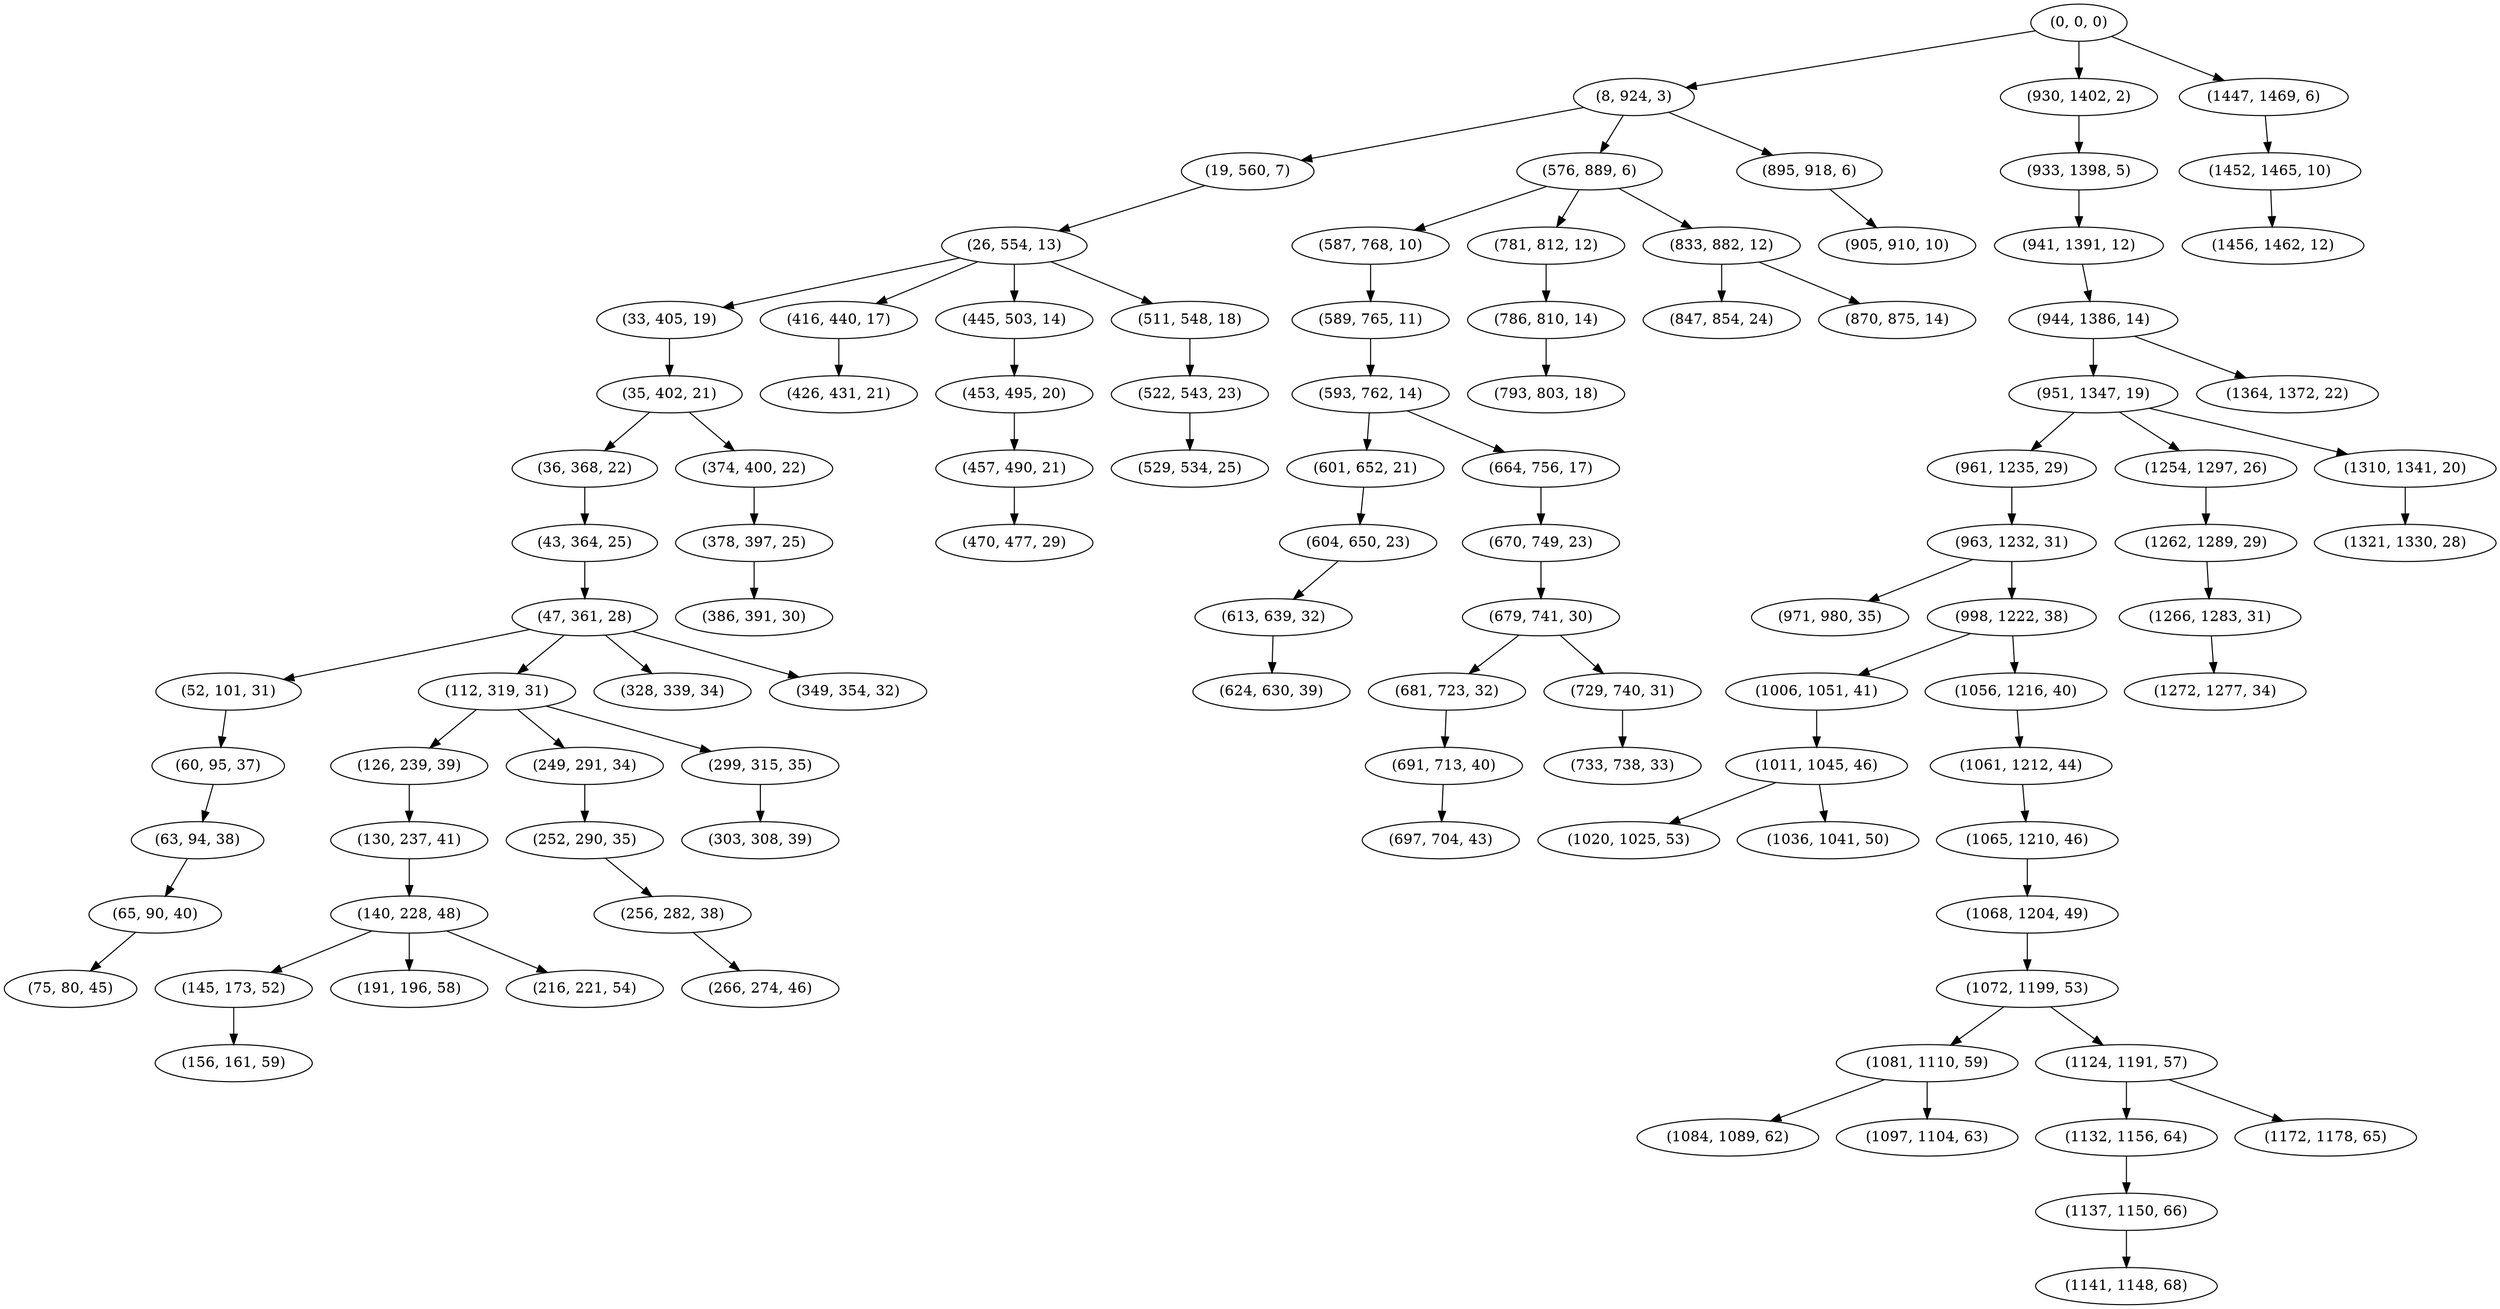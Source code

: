 digraph tree {
    "(0, 0, 0)";
    "(8, 924, 3)";
    "(19, 560, 7)";
    "(26, 554, 13)";
    "(33, 405, 19)";
    "(35, 402, 21)";
    "(36, 368, 22)";
    "(43, 364, 25)";
    "(47, 361, 28)";
    "(52, 101, 31)";
    "(60, 95, 37)";
    "(63, 94, 38)";
    "(65, 90, 40)";
    "(75, 80, 45)";
    "(112, 319, 31)";
    "(126, 239, 39)";
    "(130, 237, 41)";
    "(140, 228, 48)";
    "(145, 173, 52)";
    "(156, 161, 59)";
    "(191, 196, 58)";
    "(216, 221, 54)";
    "(249, 291, 34)";
    "(252, 290, 35)";
    "(256, 282, 38)";
    "(266, 274, 46)";
    "(299, 315, 35)";
    "(303, 308, 39)";
    "(328, 339, 34)";
    "(349, 354, 32)";
    "(374, 400, 22)";
    "(378, 397, 25)";
    "(386, 391, 30)";
    "(416, 440, 17)";
    "(426, 431, 21)";
    "(445, 503, 14)";
    "(453, 495, 20)";
    "(457, 490, 21)";
    "(470, 477, 29)";
    "(511, 548, 18)";
    "(522, 543, 23)";
    "(529, 534, 25)";
    "(576, 889, 6)";
    "(587, 768, 10)";
    "(589, 765, 11)";
    "(593, 762, 14)";
    "(601, 652, 21)";
    "(604, 650, 23)";
    "(613, 639, 32)";
    "(624, 630, 39)";
    "(664, 756, 17)";
    "(670, 749, 23)";
    "(679, 741, 30)";
    "(681, 723, 32)";
    "(691, 713, 40)";
    "(697, 704, 43)";
    "(729, 740, 31)";
    "(733, 738, 33)";
    "(781, 812, 12)";
    "(786, 810, 14)";
    "(793, 803, 18)";
    "(833, 882, 12)";
    "(847, 854, 24)";
    "(870, 875, 14)";
    "(895, 918, 6)";
    "(905, 910, 10)";
    "(930, 1402, 2)";
    "(933, 1398, 5)";
    "(941, 1391, 12)";
    "(944, 1386, 14)";
    "(951, 1347, 19)";
    "(961, 1235, 29)";
    "(963, 1232, 31)";
    "(971, 980, 35)";
    "(998, 1222, 38)";
    "(1006, 1051, 41)";
    "(1011, 1045, 46)";
    "(1020, 1025, 53)";
    "(1036, 1041, 50)";
    "(1056, 1216, 40)";
    "(1061, 1212, 44)";
    "(1065, 1210, 46)";
    "(1068, 1204, 49)";
    "(1072, 1199, 53)";
    "(1081, 1110, 59)";
    "(1084, 1089, 62)";
    "(1097, 1104, 63)";
    "(1124, 1191, 57)";
    "(1132, 1156, 64)";
    "(1137, 1150, 66)";
    "(1141, 1148, 68)";
    "(1172, 1178, 65)";
    "(1254, 1297, 26)";
    "(1262, 1289, 29)";
    "(1266, 1283, 31)";
    "(1272, 1277, 34)";
    "(1310, 1341, 20)";
    "(1321, 1330, 28)";
    "(1364, 1372, 22)";
    "(1447, 1469, 6)";
    "(1452, 1465, 10)";
    "(1456, 1462, 12)";
    "(0, 0, 0)" -> "(8, 924, 3)";
    "(0, 0, 0)" -> "(930, 1402, 2)";
    "(0, 0, 0)" -> "(1447, 1469, 6)";
    "(8, 924, 3)" -> "(19, 560, 7)";
    "(8, 924, 3)" -> "(576, 889, 6)";
    "(8, 924, 3)" -> "(895, 918, 6)";
    "(19, 560, 7)" -> "(26, 554, 13)";
    "(26, 554, 13)" -> "(33, 405, 19)";
    "(26, 554, 13)" -> "(416, 440, 17)";
    "(26, 554, 13)" -> "(445, 503, 14)";
    "(26, 554, 13)" -> "(511, 548, 18)";
    "(33, 405, 19)" -> "(35, 402, 21)";
    "(35, 402, 21)" -> "(36, 368, 22)";
    "(35, 402, 21)" -> "(374, 400, 22)";
    "(36, 368, 22)" -> "(43, 364, 25)";
    "(43, 364, 25)" -> "(47, 361, 28)";
    "(47, 361, 28)" -> "(52, 101, 31)";
    "(47, 361, 28)" -> "(112, 319, 31)";
    "(47, 361, 28)" -> "(328, 339, 34)";
    "(47, 361, 28)" -> "(349, 354, 32)";
    "(52, 101, 31)" -> "(60, 95, 37)";
    "(60, 95, 37)" -> "(63, 94, 38)";
    "(63, 94, 38)" -> "(65, 90, 40)";
    "(65, 90, 40)" -> "(75, 80, 45)";
    "(112, 319, 31)" -> "(126, 239, 39)";
    "(112, 319, 31)" -> "(249, 291, 34)";
    "(112, 319, 31)" -> "(299, 315, 35)";
    "(126, 239, 39)" -> "(130, 237, 41)";
    "(130, 237, 41)" -> "(140, 228, 48)";
    "(140, 228, 48)" -> "(145, 173, 52)";
    "(140, 228, 48)" -> "(191, 196, 58)";
    "(140, 228, 48)" -> "(216, 221, 54)";
    "(145, 173, 52)" -> "(156, 161, 59)";
    "(249, 291, 34)" -> "(252, 290, 35)";
    "(252, 290, 35)" -> "(256, 282, 38)";
    "(256, 282, 38)" -> "(266, 274, 46)";
    "(299, 315, 35)" -> "(303, 308, 39)";
    "(374, 400, 22)" -> "(378, 397, 25)";
    "(378, 397, 25)" -> "(386, 391, 30)";
    "(416, 440, 17)" -> "(426, 431, 21)";
    "(445, 503, 14)" -> "(453, 495, 20)";
    "(453, 495, 20)" -> "(457, 490, 21)";
    "(457, 490, 21)" -> "(470, 477, 29)";
    "(511, 548, 18)" -> "(522, 543, 23)";
    "(522, 543, 23)" -> "(529, 534, 25)";
    "(576, 889, 6)" -> "(587, 768, 10)";
    "(576, 889, 6)" -> "(781, 812, 12)";
    "(576, 889, 6)" -> "(833, 882, 12)";
    "(587, 768, 10)" -> "(589, 765, 11)";
    "(589, 765, 11)" -> "(593, 762, 14)";
    "(593, 762, 14)" -> "(601, 652, 21)";
    "(593, 762, 14)" -> "(664, 756, 17)";
    "(601, 652, 21)" -> "(604, 650, 23)";
    "(604, 650, 23)" -> "(613, 639, 32)";
    "(613, 639, 32)" -> "(624, 630, 39)";
    "(664, 756, 17)" -> "(670, 749, 23)";
    "(670, 749, 23)" -> "(679, 741, 30)";
    "(679, 741, 30)" -> "(681, 723, 32)";
    "(679, 741, 30)" -> "(729, 740, 31)";
    "(681, 723, 32)" -> "(691, 713, 40)";
    "(691, 713, 40)" -> "(697, 704, 43)";
    "(729, 740, 31)" -> "(733, 738, 33)";
    "(781, 812, 12)" -> "(786, 810, 14)";
    "(786, 810, 14)" -> "(793, 803, 18)";
    "(833, 882, 12)" -> "(847, 854, 24)";
    "(833, 882, 12)" -> "(870, 875, 14)";
    "(895, 918, 6)" -> "(905, 910, 10)";
    "(930, 1402, 2)" -> "(933, 1398, 5)";
    "(933, 1398, 5)" -> "(941, 1391, 12)";
    "(941, 1391, 12)" -> "(944, 1386, 14)";
    "(944, 1386, 14)" -> "(951, 1347, 19)";
    "(944, 1386, 14)" -> "(1364, 1372, 22)";
    "(951, 1347, 19)" -> "(961, 1235, 29)";
    "(951, 1347, 19)" -> "(1254, 1297, 26)";
    "(951, 1347, 19)" -> "(1310, 1341, 20)";
    "(961, 1235, 29)" -> "(963, 1232, 31)";
    "(963, 1232, 31)" -> "(971, 980, 35)";
    "(963, 1232, 31)" -> "(998, 1222, 38)";
    "(998, 1222, 38)" -> "(1006, 1051, 41)";
    "(998, 1222, 38)" -> "(1056, 1216, 40)";
    "(1006, 1051, 41)" -> "(1011, 1045, 46)";
    "(1011, 1045, 46)" -> "(1020, 1025, 53)";
    "(1011, 1045, 46)" -> "(1036, 1041, 50)";
    "(1056, 1216, 40)" -> "(1061, 1212, 44)";
    "(1061, 1212, 44)" -> "(1065, 1210, 46)";
    "(1065, 1210, 46)" -> "(1068, 1204, 49)";
    "(1068, 1204, 49)" -> "(1072, 1199, 53)";
    "(1072, 1199, 53)" -> "(1081, 1110, 59)";
    "(1072, 1199, 53)" -> "(1124, 1191, 57)";
    "(1081, 1110, 59)" -> "(1084, 1089, 62)";
    "(1081, 1110, 59)" -> "(1097, 1104, 63)";
    "(1124, 1191, 57)" -> "(1132, 1156, 64)";
    "(1124, 1191, 57)" -> "(1172, 1178, 65)";
    "(1132, 1156, 64)" -> "(1137, 1150, 66)";
    "(1137, 1150, 66)" -> "(1141, 1148, 68)";
    "(1254, 1297, 26)" -> "(1262, 1289, 29)";
    "(1262, 1289, 29)" -> "(1266, 1283, 31)";
    "(1266, 1283, 31)" -> "(1272, 1277, 34)";
    "(1310, 1341, 20)" -> "(1321, 1330, 28)";
    "(1447, 1469, 6)" -> "(1452, 1465, 10)";
    "(1452, 1465, 10)" -> "(1456, 1462, 12)";
}
